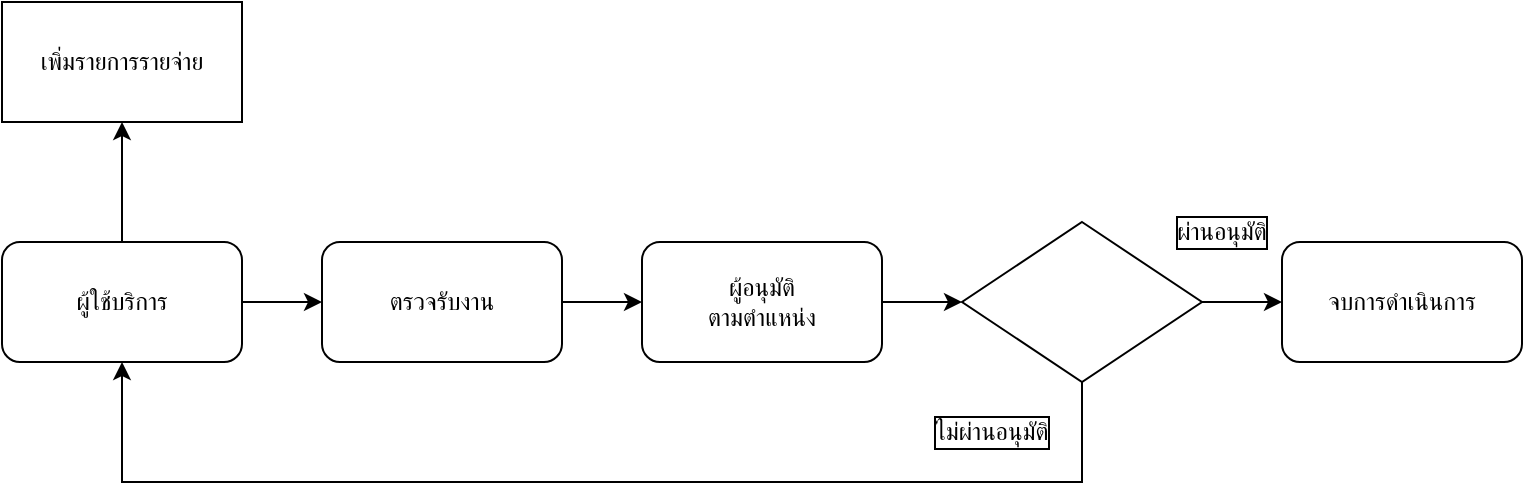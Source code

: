 <mxfile version="26.1.0">
  <diagram name="Page-1" id="xpWsUoMC6G3oUbRDl_Jd">
    <mxGraphModel dx="1106" dy="567" grid="1" gridSize="10" guides="1" tooltips="1" connect="1" arrows="1" fold="1" page="1" pageScale="1" pageWidth="850" pageHeight="1100" math="0" shadow="0">
      <root>
        <mxCell id="0" />
        <mxCell id="1" parent="0" />
        <mxCell id="fNnDw5SYeR6E-zPJxPh3-11" value="" style="edgeStyle=orthogonalEdgeStyle;rounded=0;orthogonalLoop=1;jettySize=auto;html=1;" parent="1" source="fNnDw5SYeR6E-zPJxPh3-1" target="fNnDw5SYeR6E-zPJxPh3-7" edge="1">
          <mxGeometry relative="1" as="geometry" />
        </mxCell>
        <mxCell id="XDVu7FTOS-KyhrpA0AVe-8" value="" style="edgeStyle=orthogonalEdgeStyle;rounded=0;orthogonalLoop=1;jettySize=auto;html=1;" edge="1" parent="1" source="fNnDw5SYeR6E-zPJxPh3-1" target="XDVu7FTOS-KyhrpA0AVe-6">
          <mxGeometry relative="1" as="geometry" />
        </mxCell>
        <mxCell id="fNnDw5SYeR6E-zPJxPh3-1" value="ผู้ใช้บริการ" style="rounded=1;whiteSpace=wrap;html=1;" parent="1" vertex="1">
          <mxGeometry x="80" y="160" width="120" height="60" as="geometry" />
        </mxCell>
        <mxCell id="fNnDw5SYeR6E-zPJxPh3-7" value="เพิ่มรายการรายจ่าย" style="rounded=0;whiteSpace=wrap;html=1;" parent="1" vertex="1">
          <mxGeometry x="80" y="40" width="120" height="60" as="geometry" />
        </mxCell>
        <mxCell id="fNnDw5SYeR6E-zPJxPh3-16" value="ผ่านอนุมัติ" style="text;html=1;align=center;verticalAlign=middle;whiteSpace=wrap;rounded=0;labelBorderColor=default;textShadow=0;" parent="1" vertex="1">
          <mxGeometry x="660" y="140" width="60" height="30" as="geometry" />
        </mxCell>
        <mxCell id="fNnDw5SYeR6E-zPJxPh3-22" value="" style="edgeStyle=orthogonalEdgeStyle;rounded=0;orthogonalLoop=1;jettySize=auto;html=1;" parent="1" source="fNnDw5SYeR6E-zPJxPh3-19" target="fNnDw5SYeR6E-zPJxPh3-21" edge="1">
          <mxGeometry relative="1" as="geometry" />
        </mxCell>
        <mxCell id="fNnDw5SYeR6E-zPJxPh3-19" value="ผู้อนุมัติ&lt;br&gt;ตามตำแหน่ง" style="rounded=1;whiteSpace=wrap;html=1;" parent="1" vertex="1">
          <mxGeometry x="400" y="160" width="120" height="60" as="geometry" />
        </mxCell>
        <mxCell id="XDVu7FTOS-KyhrpA0AVe-4" value="" style="edgeStyle=orthogonalEdgeStyle;rounded=0;orthogonalLoop=1;jettySize=auto;html=1;" edge="1" parent="1" source="fNnDw5SYeR6E-zPJxPh3-21" target="fNnDw5SYeR6E-zPJxPh3-23">
          <mxGeometry relative="1" as="geometry" />
        </mxCell>
        <mxCell id="XDVu7FTOS-KyhrpA0AVe-5" style="edgeStyle=orthogonalEdgeStyle;rounded=0;orthogonalLoop=1;jettySize=auto;html=1;entryX=0.5;entryY=1;entryDx=0;entryDy=0;" edge="1" parent="1" source="fNnDw5SYeR6E-zPJxPh3-21" target="fNnDw5SYeR6E-zPJxPh3-1">
          <mxGeometry relative="1" as="geometry">
            <Array as="points">
              <mxPoint x="620" y="280" />
              <mxPoint x="140" y="280" />
            </Array>
          </mxGeometry>
        </mxCell>
        <mxCell id="fNnDw5SYeR6E-zPJxPh3-21" value="" style="rhombus;whiteSpace=wrap;html=1;" parent="1" vertex="1">
          <mxGeometry x="560" y="150" width="120" height="80" as="geometry" />
        </mxCell>
        <mxCell id="fNnDw5SYeR6E-zPJxPh3-23" value="จบการดำเนินการ" style="rounded=1;whiteSpace=wrap;html=1;" parent="1" vertex="1">
          <mxGeometry x="720" y="160" width="120" height="60" as="geometry" />
        </mxCell>
        <mxCell id="fNnDw5SYeR6E-zPJxPh3-27" value="ไม่ผ่านอนุมัติ" style="text;html=1;align=center;verticalAlign=middle;whiteSpace=wrap;rounded=0;labelBorderColor=default;textShadow=0;" parent="1" vertex="1">
          <mxGeometry x="520" y="240" width="110" height="30" as="geometry" />
        </mxCell>
        <mxCell id="XDVu7FTOS-KyhrpA0AVe-9" value="" style="edgeStyle=orthogonalEdgeStyle;rounded=0;orthogonalLoop=1;jettySize=auto;html=1;" edge="1" parent="1" source="XDVu7FTOS-KyhrpA0AVe-6" target="fNnDw5SYeR6E-zPJxPh3-19">
          <mxGeometry relative="1" as="geometry" />
        </mxCell>
        <mxCell id="XDVu7FTOS-KyhrpA0AVe-6" value="ตรวจรับงาน" style="rounded=1;whiteSpace=wrap;html=1;" vertex="1" parent="1">
          <mxGeometry x="240" y="160" width="120" height="60" as="geometry" />
        </mxCell>
      </root>
    </mxGraphModel>
  </diagram>
</mxfile>
